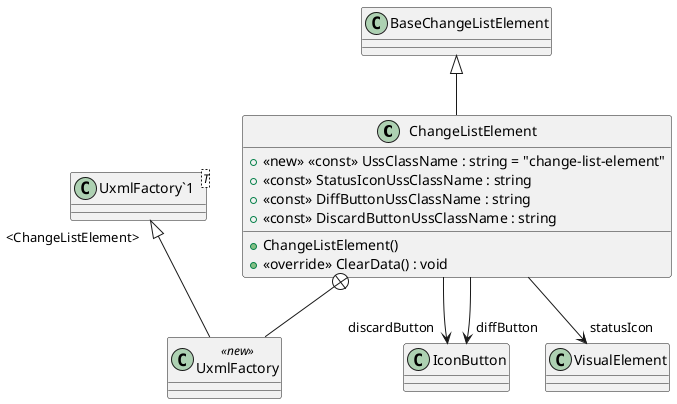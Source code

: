 @startuml
class ChangeListElement {
    + <<new>> <<const>> UssClassName : string = "change-list-element"
    + <<const>> StatusIconUssClassName : string
    + <<const>> DiffButtonUssClassName : string
    + <<const>> DiscardButtonUssClassName : string
    + ChangeListElement()
    + <<override>> ClearData() : void
}
class UxmlFactory <<new>> {
}
class "UxmlFactory`1"<T> {
}
BaseChangeListElement <|-- ChangeListElement
ChangeListElement --> "discardButton" IconButton
ChangeListElement --> "diffButton" IconButton
ChangeListElement --> "statusIcon" VisualElement
ChangeListElement +-- UxmlFactory
"UxmlFactory`1" "<ChangeListElement>" <|-- UxmlFactory
@enduml
